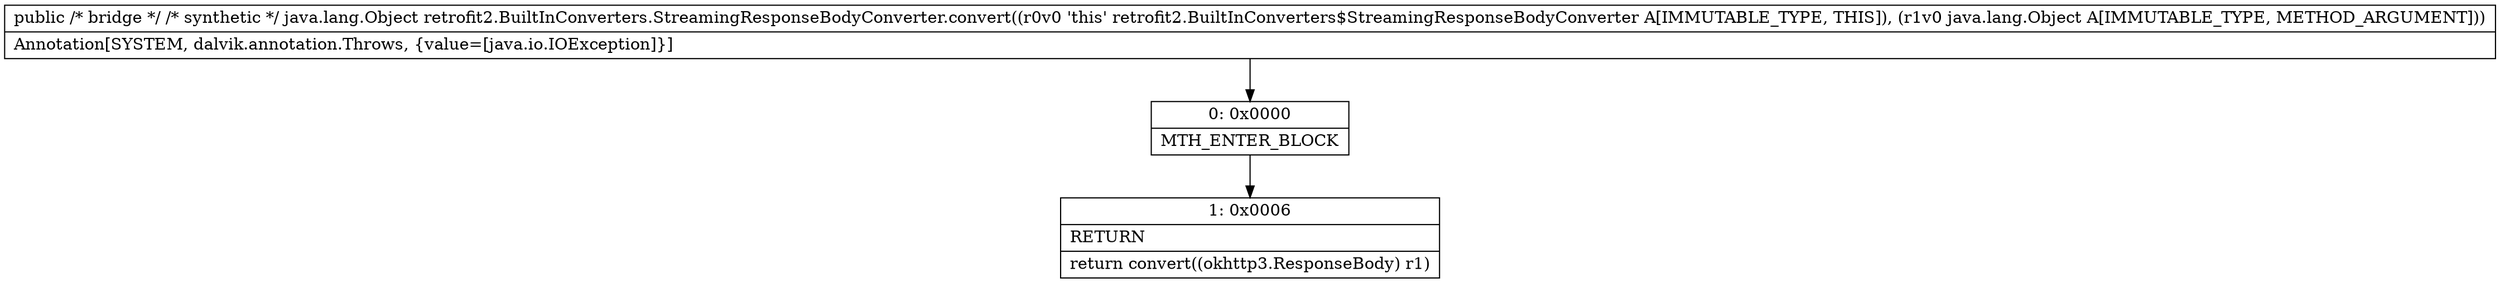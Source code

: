 digraph "CFG forretrofit2.BuiltInConverters.StreamingResponseBodyConverter.convert(Ljava\/lang\/Object;)Ljava\/lang\/Object;" {
Node_0 [shape=record,label="{0\:\ 0x0000|MTH_ENTER_BLOCK\l}"];
Node_1 [shape=record,label="{1\:\ 0x0006|RETURN\l|return convert((okhttp3.ResponseBody) r1)\l}"];
MethodNode[shape=record,label="{public \/* bridge *\/ \/* synthetic *\/ java.lang.Object retrofit2.BuiltInConverters.StreamingResponseBodyConverter.convert((r0v0 'this' retrofit2.BuiltInConverters$StreamingResponseBodyConverter A[IMMUTABLE_TYPE, THIS]), (r1v0 java.lang.Object A[IMMUTABLE_TYPE, METHOD_ARGUMENT]))  | Annotation[SYSTEM, dalvik.annotation.Throws, \{value=[java.io.IOException]\}]\l}"];
MethodNode -> Node_0;
Node_0 -> Node_1;
}

